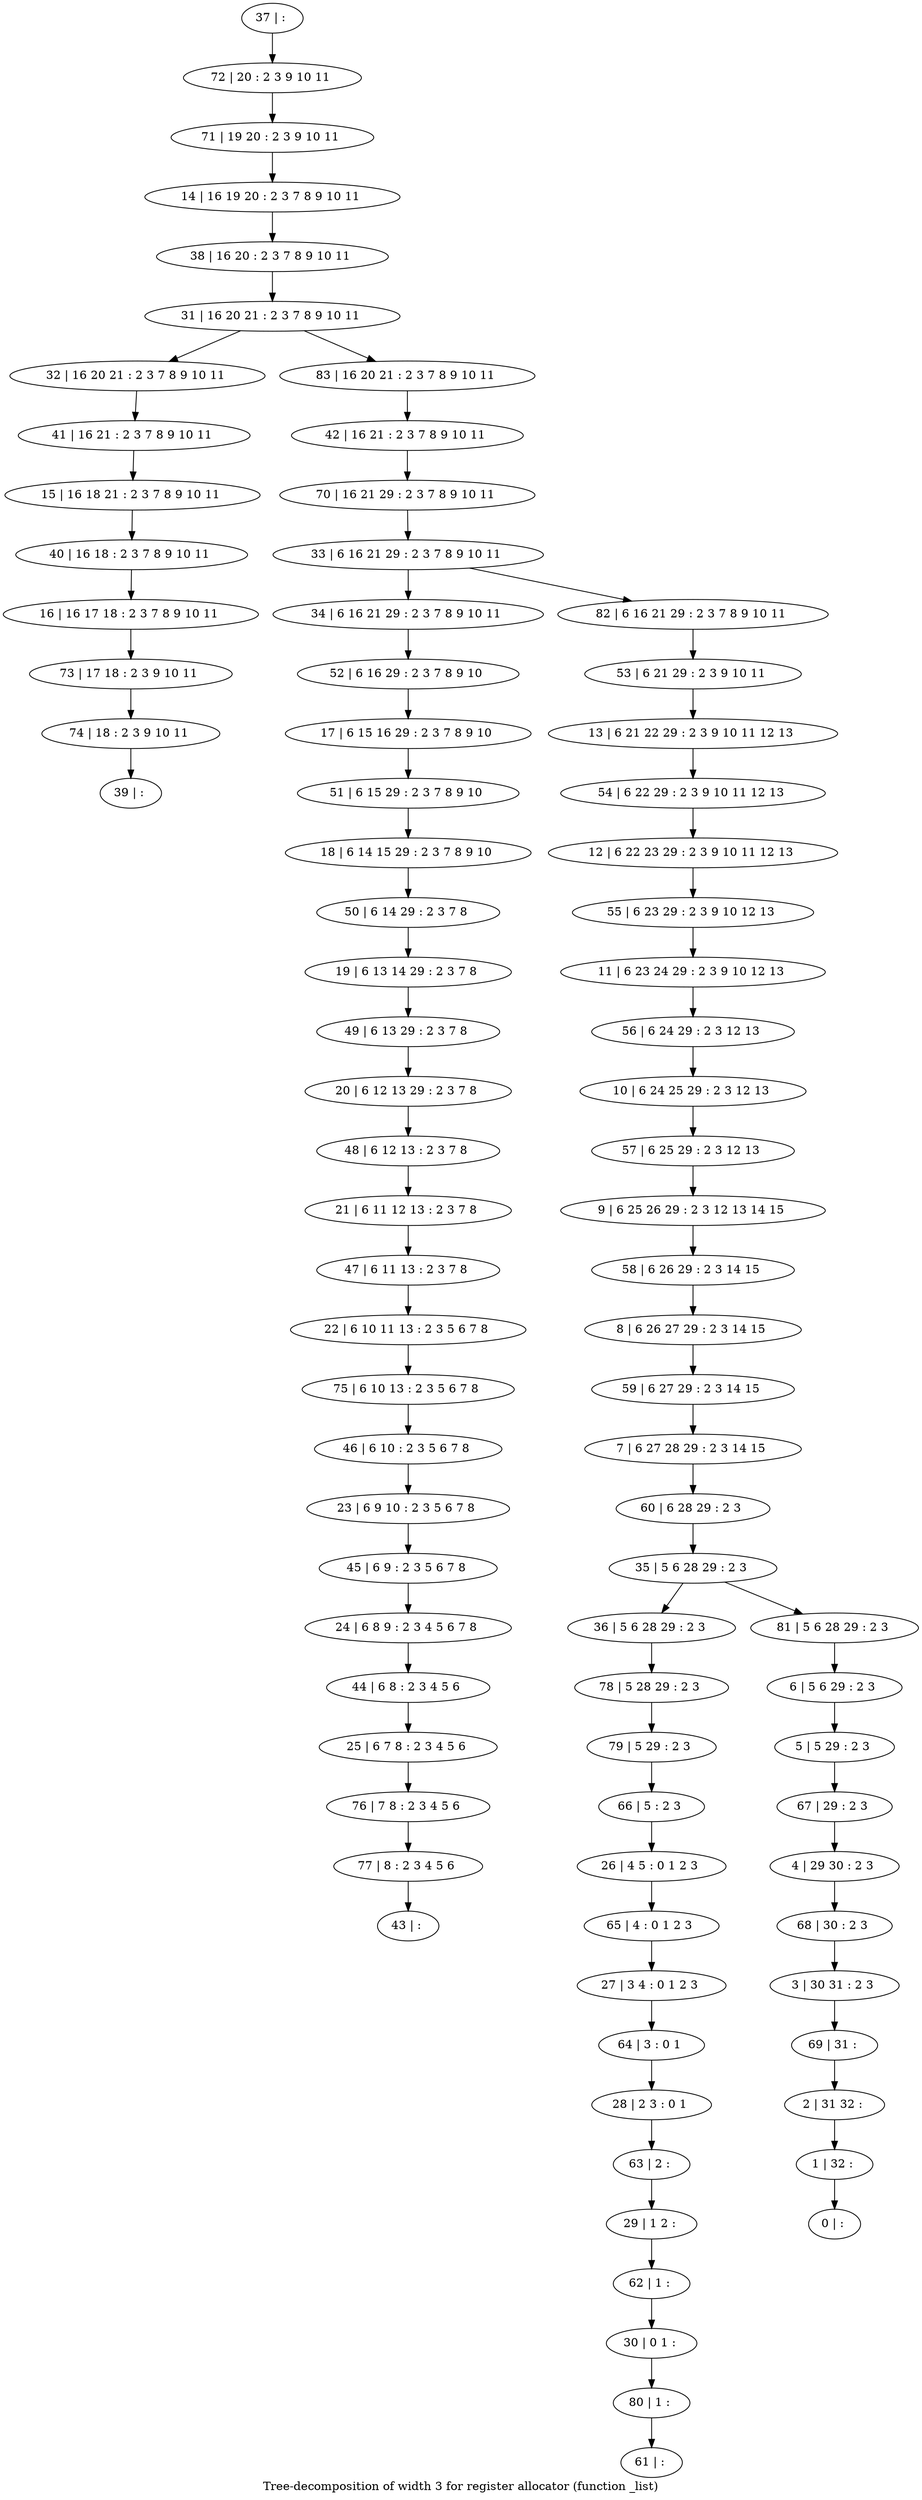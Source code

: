 digraph G {
graph [label="Tree-decomposition of width 3 for register allocator (function _list)"]
0[label="0 | : "];
1[label="1 | 32 : "];
2[label="2 | 31 32 : "];
3[label="3 | 30 31 : 2 3 "];
4[label="4 | 29 30 : 2 3 "];
5[label="5 | 5 29 : 2 3 "];
6[label="6 | 5 6 29 : 2 3 "];
7[label="7 | 6 27 28 29 : 2 3 14 15 "];
8[label="8 | 6 26 27 29 : 2 3 14 15 "];
9[label="9 | 6 25 26 29 : 2 3 12 13 14 15 "];
10[label="10 | 6 24 25 29 : 2 3 12 13 "];
11[label="11 | 6 23 24 29 : 2 3 9 10 12 13 "];
12[label="12 | 6 22 23 29 : 2 3 9 10 11 12 13 "];
13[label="13 | 6 21 22 29 : 2 3 9 10 11 12 13 "];
14[label="14 | 16 19 20 : 2 3 7 8 9 10 11 "];
15[label="15 | 16 18 21 : 2 3 7 8 9 10 11 "];
16[label="16 | 16 17 18 : 2 3 7 8 9 10 11 "];
17[label="17 | 6 15 16 29 : 2 3 7 8 9 10 "];
18[label="18 | 6 14 15 29 : 2 3 7 8 9 10 "];
19[label="19 | 6 13 14 29 : 2 3 7 8 "];
20[label="20 | 6 12 13 29 : 2 3 7 8 "];
21[label="21 | 6 11 12 13 : 2 3 7 8 "];
22[label="22 | 6 10 11 13 : 2 3 5 6 7 8 "];
23[label="23 | 6 9 10 : 2 3 5 6 7 8 "];
24[label="24 | 6 8 9 : 2 3 4 5 6 7 8 "];
25[label="25 | 6 7 8 : 2 3 4 5 6 "];
26[label="26 | 4 5 : 0 1 2 3 "];
27[label="27 | 3 4 : 0 1 2 3 "];
28[label="28 | 2 3 : 0 1 "];
29[label="29 | 1 2 : "];
30[label="30 | 0 1 : "];
31[label="31 | 16 20 21 : 2 3 7 8 9 10 11 "];
32[label="32 | 16 20 21 : 2 3 7 8 9 10 11 "];
33[label="33 | 6 16 21 29 : 2 3 7 8 9 10 11 "];
34[label="34 | 6 16 21 29 : 2 3 7 8 9 10 11 "];
35[label="35 | 5 6 28 29 : 2 3 "];
36[label="36 | 5 6 28 29 : 2 3 "];
37[label="37 | : "];
38[label="38 | 16 20 : 2 3 7 8 9 10 11 "];
39[label="39 | : "];
40[label="40 | 16 18 : 2 3 7 8 9 10 11 "];
41[label="41 | 16 21 : 2 3 7 8 9 10 11 "];
42[label="42 | 16 21 : 2 3 7 8 9 10 11 "];
43[label="43 | : "];
44[label="44 | 6 8 : 2 3 4 5 6 "];
45[label="45 | 6 9 : 2 3 5 6 7 8 "];
46[label="46 | 6 10 : 2 3 5 6 7 8 "];
47[label="47 | 6 11 13 : 2 3 7 8 "];
48[label="48 | 6 12 13 : 2 3 7 8 "];
49[label="49 | 6 13 29 : 2 3 7 8 "];
50[label="50 | 6 14 29 : 2 3 7 8 "];
51[label="51 | 6 15 29 : 2 3 7 8 9 10 "];
52[label="52 | 6 16 29 : 2 3 7 8 9 10 "];
53[label="53 | 6 21 29 : 2 3 9 10 11 "];
54[label="54 | 6 22 29 : 2 3 9 10 11 12 13 "];
55[label="55 | 6 23 29 : 2 3 9 10 12 13 "];
56[label="56 | 6 24 29 : 2 3 12 13 "];
57[label="57 | 6 25 29 : 2 3 12 13 "];
58[label="58 | 6 26 29 : 2 3 14 15 "];
59[label="59 | 6 27 29 : 2 3 14 15 "];
60[label="60 | 6 28 29 : 2 3 "];
61[label="61 | : "];
62[label="62 | 1 : "];
63[label="63 | 2 : "];
64[label="64 | 3 : 0 1 "];
65[label="65 | 4 : 0 1 2 3 "];
66[label="66 | 5 : 2 3 "];
67[label="67 | 29 : 2 3 "];
68[label="68 | 30 : 2 3 "];
69[label="69 | 31 : "];
70[label="70 | 16 21 29 : 2 3 7 8 9 10 11 "];
71[label="71 | 19 20 : 2 3 9 10 11 "];
72[label="72 | 20 : 2 3 9 10 11 "];
73[label="73 | 17 18 : 2 3 9 10 11 "];
74[label="74 | 18 : 2 3 9 10 11 "];
75[label="75 | 6 10 13 : 2 3 5 6 7 8 "];
76[label="76 | 7 8 : 2 3 4 5 6 "];
77[label="77 | 8 : 2 3 4 5 6 "];
78[label="78 | 5 28 29 : 2 3 "];
79[label="79 | 5 29 : 2 3 "];
80[label="80 | 1 : "];
81[label="81 | 5 6 28 29 : 2 3 "];
82[label="82 | 6 16 21 29 : 2 3 7 8 9 10 11 "];
83[label="83 | 16 20 21 : 2 3 7 8 9 10 11 "];
40->16 ;
15->40 ;
41->15 ;
32->41 ;
44->25 ;
24->44 ;
45->24 ;
23->45 ;
46->23 ;
47->22 ;
21->47 ;
48->21 ;
20->48 ;
49->20 ;
19->49 ;
50->19 ;
18->50 ;
51->18 ;
17->51 ;
52->17 ;
34->52 ;
62->30 ;
29->62 ;
63->29 ;
28->63 ;
64->28 ;
27->64 ;
65->27 ;
26->65 ;
66->26 ;
16->73 ;
74->39 ;
73->74 ;
75->46 ;
22->75 ;
25->76 ;
77->43 ;
76->77 ;
36->78 ;
79->66 ;
78->79 ;
80->61 ;
30->80 ;
37->72 ;
72->71 ;
71->14 ;
14->38 ;
38->31 ;
42->70 ;
70->33 ;
53->13 ;
13->54 ;
54->12 ;
12->55 ;
55->11 ;
11->56 ;
56->10 ;
10->57 ;
57->9 ;
9->58 ;
58->8 ;
8->59 ;
59->7 ;
7->60 ;
60->35 ;
6->5 ;
5->67 ;
67->4 ;
4->68 ;
68->3 ;
3->69 ;
69->2 ;
2->1 ;
1->0 ;
81->6 ;
82->53 ;
83->42 ;
35->36 ;
35->81 ;
33->34 ;
33->82 ;
31->32 ;
31->83 ;
}
